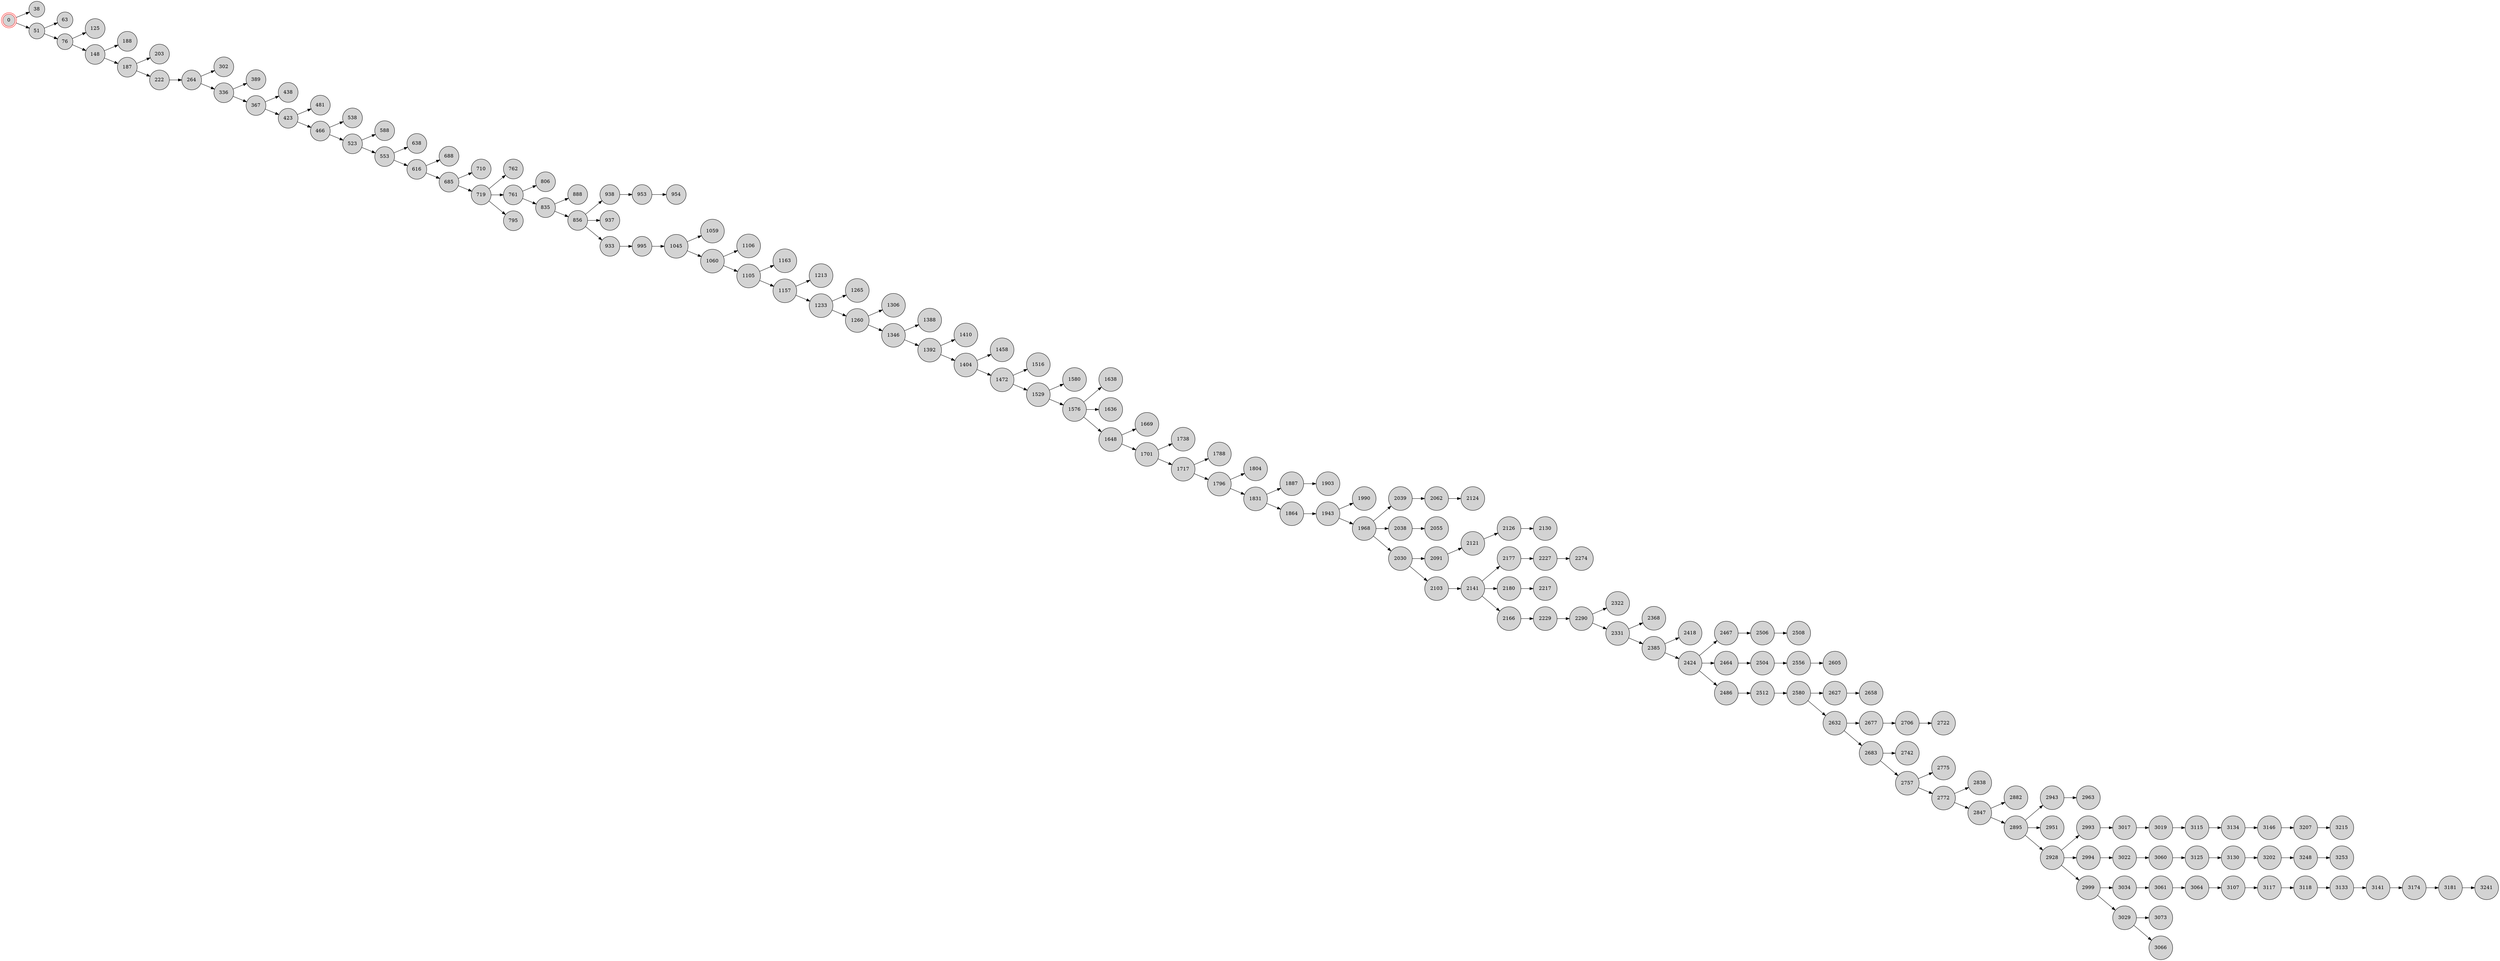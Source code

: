 digraph BlockchainTree {
    rankdir=LR;
    node [shape=circle, style=filled, fillcolor=lightgray];

    0 [shape=doublecircle, color=red];
    0 -> 38;
    0 -> 51;
    51 -> 63;
    51 -> 76;
    76 -> 125;
    76 -> 148;
    148 -> 188;
    148 -> 187;
    187 -> 203;
    187 -> 222;
    222 -> 264;
    264 -> 302;
    264 -> 336;
    336 -> 389;
    336 -> 367;
    367 -> 438;
    367 -> 423;
    423 -> 481;
    423 -> 466;
    466 -> 538;
    466 -> 523;
    523 -> 588;
    523 -> 553;
    553 -> 638;
    553 -> 616;
    616 -> 688;
    616 -> 685;
    685 -> 710;
    685 -> 719;
    719 -> 762;
    719 -> 761;
    761 -> 806;
    719 -> 795;
    761 -> 835;
    835 -> 888;
    835 -> 856;
    856 -> 938;
    856 -> 937;
    938 -> 953;
    953 -> 954;
    856 -> 933;
    933 -> 995;
    995 -> 1045;
    1045 -> 1059;
    1045 -> 1060;
    1060 -> 1106;
    1060 -> 1105;
    1105 -> 1163;
    1105 -> 1157;
    1157 -> 1213;
    1157 -> 1233;
    1233 -> 1265;
    1233 -> 1260;
    1260 -> 1306;
    1260 -> 1346;
    1346 -> 1388;
    1346 -> 1392;
    1392 -> 1410;
    1392 -> 1404;
    1404 -> 1458;
    1404 -> 1472;
    1472 -> 1516;
    1472 -> 1529;
    1529 -> 1580;
    1529 -> 1576;
    1576 -> 1638;
    1576 -> 1636;
    1576 -> 1648;
    1648 -> 1669;
    1648 -> 1701;
    1701 -> 1738;
    1701 -> 1717;
    1717 -> 1788;
    1717 -> 1796;
    1796 -> 1804;
    1796 -> 1831;
    1831 -> 1887;
    1887 -> 1903;
    1831 -> 1864;
    1864 -> 1943;
    1943 -> 1990;
    1943 -> 1968;
    1968 -> 2039;
    1968 -> 2038;
    2039 -> 2062;
    1968 -> 2030;
    2038 -> 2055;
    2030 -> 2091;
    2062 -> 2124;
    2091 -> 2121;
    2121 -> 2126;
    2030 -> 2103;
    2103 -> 2141;
    2141 -> 2177;
    2141 -> 2180;
    2126 -> 2130;
    2180 -> 2217;
    2177 -> 2227;
    2141 -> 2166;
    2227 -> 2274;
    2166 -> 2229;
    2229 -> 2290;
    2290 -> 2322;
    2290 -> 2331;
    2331 -> 2368;
    2331 -> 2385;
    2385 -> 2418;
    2385 -> 2424;
    2424 -> 2467;
    2424 -> 2464;
    2467 -> 2506;
    2506 -> 2508;
    2424 -> 2486;
    2464 -> 2504;
    2486 -> 2512;
    2504 -> 2556;
    2512 -> 2580;
    2580 -> 2627;
    2556 -> 2605;
    2627 -> 2658;
    2580 -> 2632;
    2632 -> 2677;
    2677 -> 2706;
    2632 -> 2683;
    2683 -> 2742;
    2683 -> 2757;
    2757 -> 2775;
    2706 -> 2722;
    2757 -> 2772;
    2772 -> 2838;
    2772 -> 2847;
    2847 -> 2882;
    2847 -> 2895;
    2895 -> 2943;
    2895 -> 2951;
    2943 -> 2963;
    2895 -> 2928;
    2928 -> 2993;
    2993 -> 3017;
    2928 -> 2994;
    2928 -> 2999;
    2999 -> 3034;
    2994 -> 3022;
    3034 -> 3061;
    3061 -> 3064;
    2999 -> 3029;
    3064 -> 3107;
    3017 -> 3019;
    3107 -> 3117;
    3117 -> 3118;
    3022 -> 3060;
    3060 -> 3125;
    3118 -> 3133;
    3019 -> 3115;
    3029 -> 3073;
    3133 -> 3141;
    3115 -> 3134;
    3029 -> 3066;
    3141 -> 3174;
    3174 -> 3181;
    3125 -> 3130;
    3134 -> 3146;
    3146 -> 3207;
    3207 -> 3215;
    3181 -> 3241;
    3130 -> 3202;
    3202 -> 3248;
    3248 -> 3253;
}
